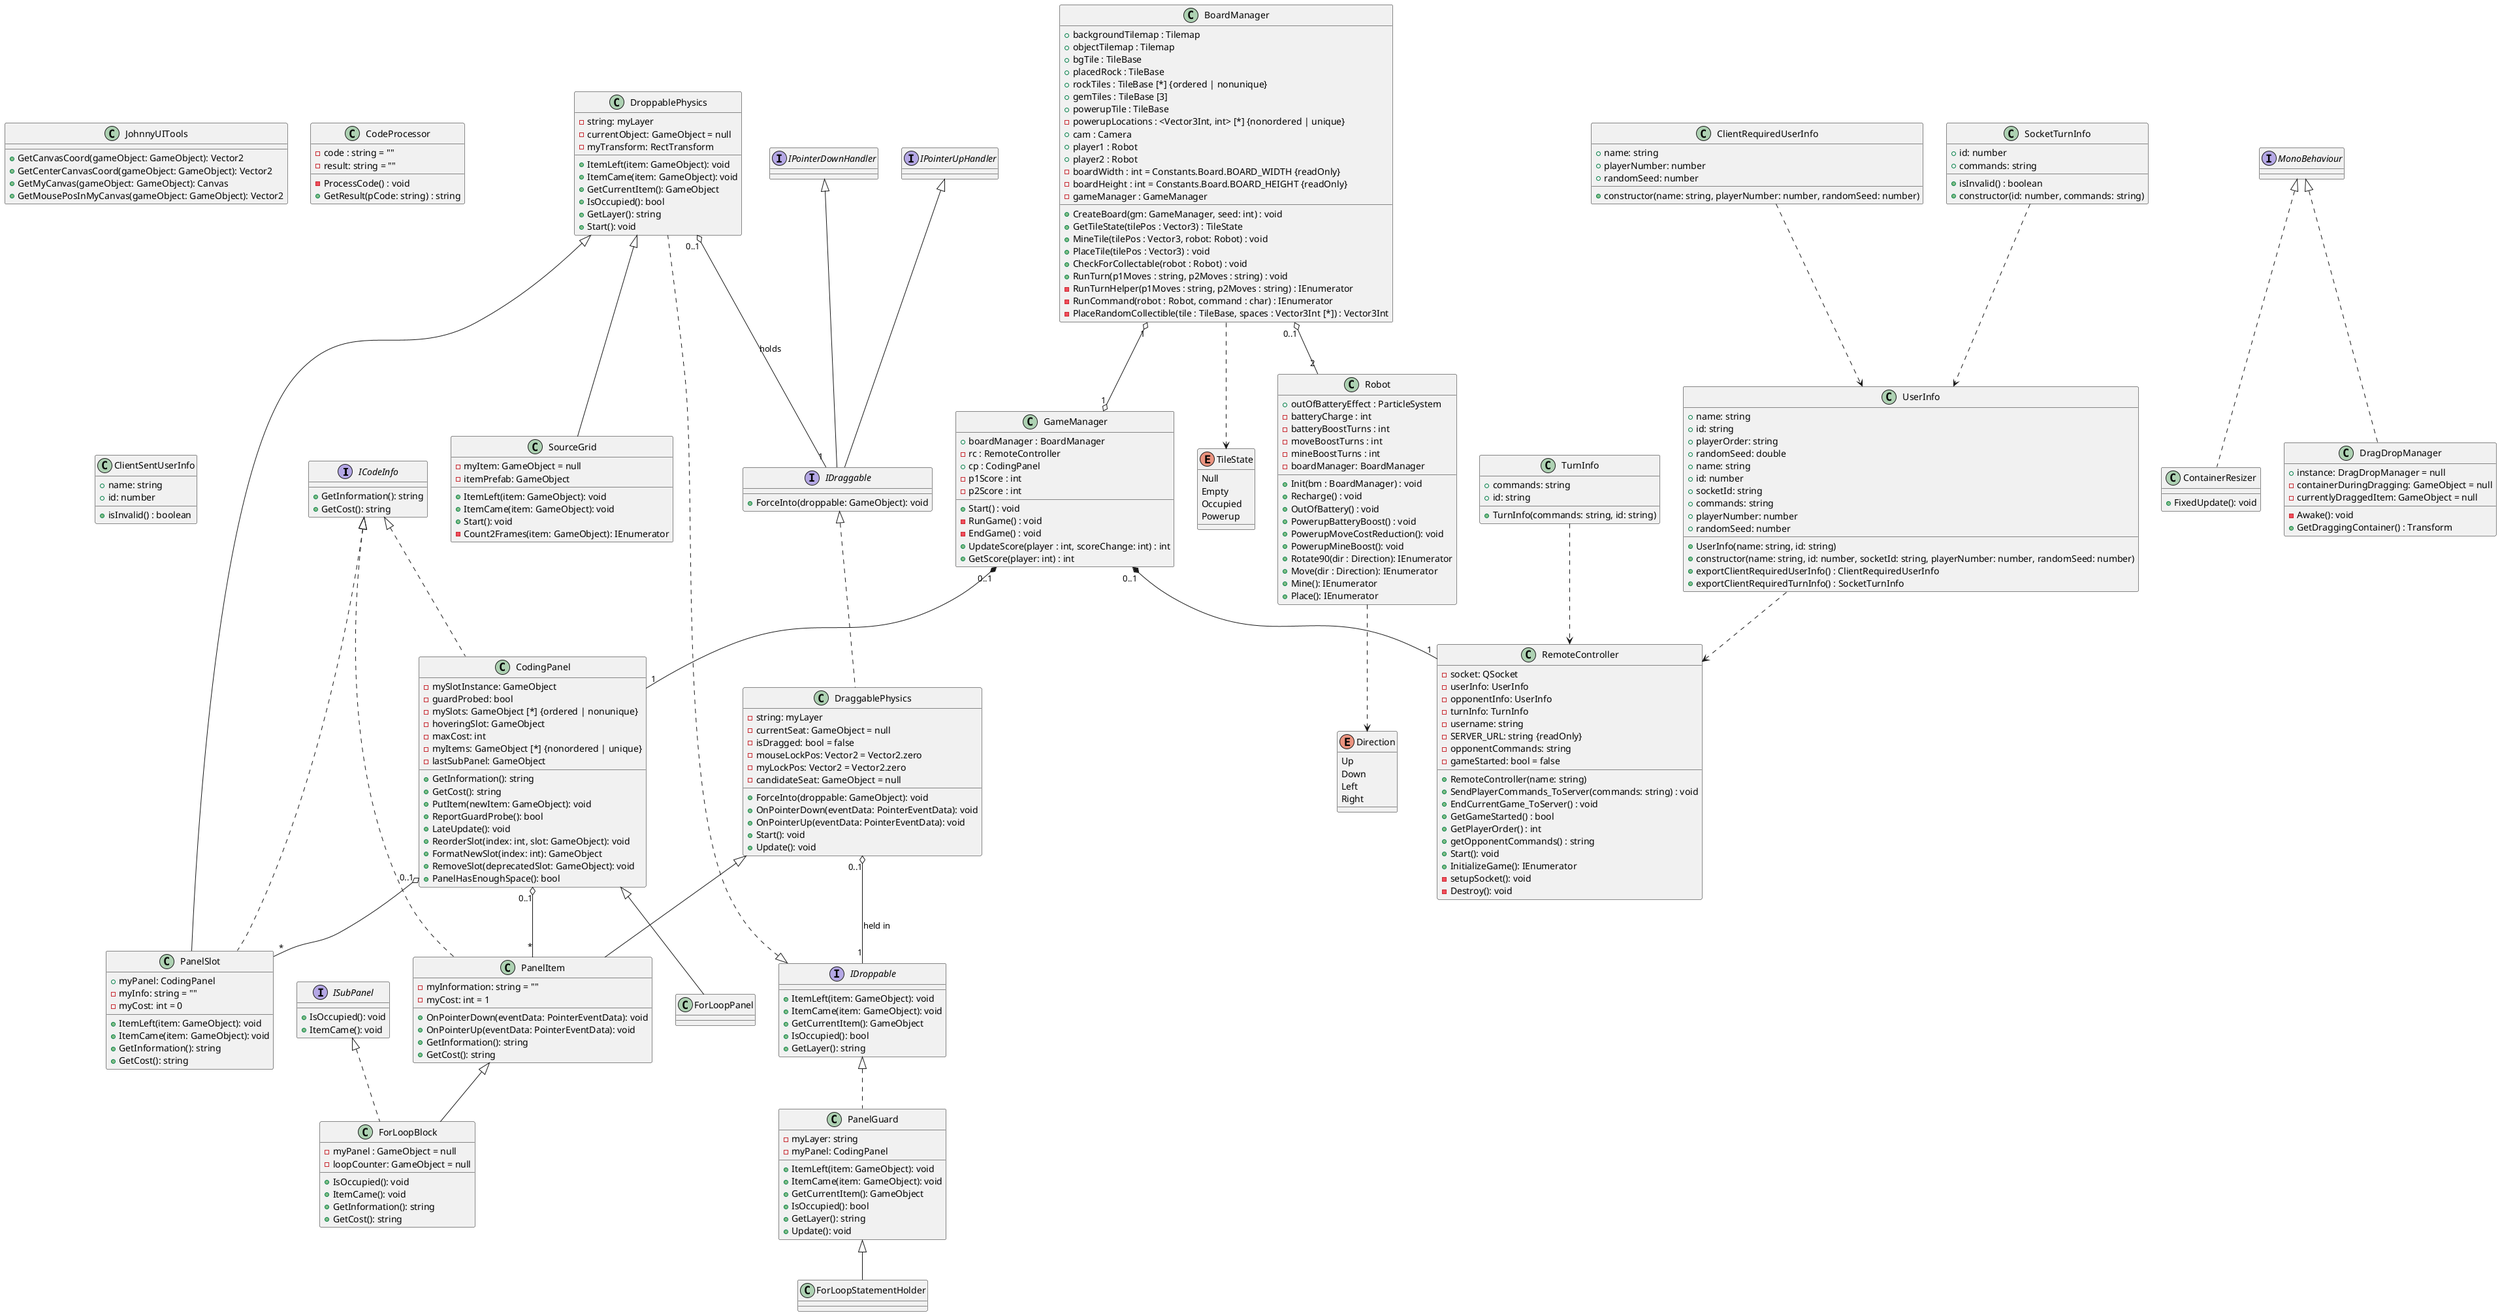 @startuml project_class_diagram 

' Interfaces

interface ICodeInfo {
    + GetInformation(): string
    + GetCost(): string
}

interface IDraggable implements IPointerDownHandler, IPointerUpHandler {
    + ForceInto(droppable: GameObject): void
}

interface IDroppable {
    + ItemLeft(item: GameObject): void
    + ItemCame(item: GameObject): void
    + GetCurrentItem(): GameObject
    + IsOccupied(): bool
    + GetLayer(): string
}

interface ISubPanel {
    + IsOccupied(): void
    + ItemCame(): void
}

' Physical Layer

' also implements MonoBehaviour
class DraggablePhysics implements IDraggable {
    - string: myLayer
    - currentSeat: GameObject = null
    - isDragged: bool = false
    - mouseLockPos: Vector2 = Vector2.zero
    - myLockPos: Vector2 = Vector2.zero
    - candidateSeat: GameObject = null
    + ForceInto(droppable: GameObject): void
    + OnPointerDown(eventData: PointerEventData): void
    + OnPointerUp(eventData: PointerEventData): void
    + Start(): void
    + Update(): void
}
DraggablePhysics "0..1" o-- "1" IDroppable : "held in"

' also implements MonoBehaviour
class DroppablePhysics implements IDroppable {
    - string: myLayer
    - currentObject: GameObject = null
    - myTransform: RectTransform
    + ItemLeft(item: GameObject): void
    + ItemCame(item: GameObject): void
    + GetCurrentItem(): GameObject
    + IsOccupied(): bool
    + GetLayer(): string
    + Start(): void
}
DroppablePhysics "0..1" o-- "1" IDraggable: "holds"

' Coding Panel Dependencies

class PanelSlot extends DroppablePhysics implements ICodeInfo {
    + myPanel: CodingPanel
    - myInfo: string = ""
    - myCost: int = 0
    + ItemLeft(item: GameObject): void
    + ItemCame(item: GameObject): void
    + GetInformation(): string
    + GetCost(): string
}

class PanelItem extends DraggablePhysics implements ICodeInfo {
    - myInformation: string = ""
    - myCost: int = 1
    + OnPointerDown(eventData: PointerEventData): void
    + OnPointerUp(eventData: PointerEventData): void
    + GetInformation(): string
    + GetCost(): string
}

' also implements MonoBehaviour
class PanelGuard implements IDroppable {
    - myLayer: string
    - myPanel: CodingPanel
    + ItemLeft(item: GameObject): void
    + ItemCame(item: GameObject): void
    + GetCurrentItem(): GameObject
    + IsOccupied(): bool
    + GetLayer(): string
    + Update(): void
}

' Coding Panel

class SourceGrid extends DroppablePhysics {
    - myItem: GameObject = null
    - itemPrefab: GameObject
    + ItemLeft(item: GameObject): void
    + ItemCame(item: GameObject): void
    + Start(): void
    - Count2Frames(item: GameObject): IEnumerator
}

' also implements MonoBehaviour
class CodingPanel implements ICodeInfo {
    - mySlotInstance: GameObject
    - guardProbed: bool
    - mySlots: GameObject [*] {ordered | nonunique}
    - hoveringSlot: GameObject
    - maxCost: int
    - myItems: GameObject [*] {nonordered | unique}
    - lastSubPanel: GameObject
    + GetInformation(): string
    + GetCost(): string
    + PutItem(newItem: GameObject): void
    + ReportGuardProbe(): bool
    + LateUpdate(): void
    + ReorderSlot(index: int, slot: GameObject): void
    + FormatNewSlot(index: int): GameObject
    + RemoveSlot(deprecatedSlot: GameObject): void
    + PanelHasEnoughSpace(): bool
}
CodingPanel "0..1" o-- "*" PanelSlot
CodingPanel "0..1" o-- "*" PanelItem

' For Loop Blocks

class ForLoopBlock extends PanelItem implements ISubPanel {
    - myPanel : GameObject = null
    - loopCounter: GameObject = null
    + IsOccupied(): void
    + ItemCame(): void
    + GetInformation(): string
    + GetCost(): string
}

class ForLoopPanel extends CodingPanel {}

class ForLoopStatementHolder extends PanelGuard {}

' Utils / Other

class ContainerResizer implements MonoBehaviour {
    + FixedUpdate(): void
}

class JohnnyUITools {
    + GetCanvasCoord(gameObject: GameObject): Vector2
    + GetCenterCanvasCoord(gameObject: GameObject): Vector2
    + GetMyCanvas(gameObject: GameObject): Canvas
    + GetMousePosInMyCanvas(gameObject: GameObject): Vector2
}

class DragDropManager implements MonoBehaviour {
    + instance: DragDropManager = null
    - containerDuringDragging: GameObject = null
    - currentlyDraggedItem: GameObject = null
    - Awake(): void
    + GetDraggingContainer() : Transform
}


' Robot

enum Direction {
    Up
    Down
    Left
    Right
}
Robot ..> Direction

' also implements MonoBehaviour
class Robot {
    + outOfBatteryEffect : ParticleSystem
    - batteryCharge : int
    - batteryBoostTurns : int
    - moveBoostTurns : int
    - mineBoostTurns : int
    - boardManager: BoardManager
    + Init(bm : BoardManager) : void
    + Recharge() : void
    + OutOfBattery() : void
    + PowerupBatteryBoost() : void
    + PowerupMoveCostReduction(): void
    + PowerupMineBoost(): void
    + Rotate90(dir : Direction): IEnumerator
    + Move(dir : Direction): IEnumerator
    + Mine(): IEnumerator
    + Place(): IEnumerator
}

' BoardManager

enum TileState {
    Null
    Empty
    Occupied
    Powerup
}
BoardManager ..> TileState

' also implements MonoBehaviour
class BoardManager {
    + backgroundTilemap : Tilemap
    + objectTilemap : Tilemap
    + bgTile : TileBase
    + placedRock : TileBase
    + rockTiles : TileBase [*] {ordered | nonunique}
    + gemTiles : TileBase [3]
    + powerupTile : TileBase
    - powerupLocations : <Vector3Int, int> [*] {nonordered | unique}
    + cam : Camera
    + player1 : Robot
    + player2 : Robot
    - boardWidth : int = Constants.Board.BOARD_WIDTH {readOnly}
    - boardHeight : int = Constants.Board.BOARD_HEIGHT {readOnly}
    - gameManager : GameManager
    + CreateBoard(gm: GameManager, seed: int) : void
    + GetTileState(tilePos : Vector3) : TileState
    + MineTile(tilePos : Vector3, robot: Robot) : void
    + PlaceTile(tilePos : Vector3) : void
    + CheckForCollectable(robot : Robot) : void
    + RunTurn(p1Moves : string, p2Moves : string) : void
    - RunTurnHelper(p1Moves : string, p2Moves : string) : IEnumerator
    - RunCommand(robot : Robot, command : char) : IEnumerator
    - PlaceRandomCollectible(tile : TileBase, spaces : Vector3Int [*]) : Vector3Int
}
BoardManager "0..1" o-- "2" Robot
BoardManager "1" o--o "1" GameManager

' GameManager

' also implements MonoBehaviour
class GameManager {
    + boardManager : BoardManager
    - rc : RemoteController
    + cp : CodingPanel
    - p1Score : int
    - p2Score : int
    + Start() : void
    - RunGame() : void
    - EndGame() : void
    + UpdateScore(player : int, scoreChange: int) : int
    + GetScore(player: int) : int
}
GameManager "0..1" *-- "1" RemoteController
GameManager "0..1" *-- "1" CodingPanel

' CodeProcessor

class CodeProcessor {
    - code : string = ""
    - result: string = ""
    - ProcessCode() : void
    + GetResult(pCode: string) : string
}

' Remote Info Classes

class UserInfo {
    + name: string
    + id: string
    + playerOrder: string
    + randomSeed: double
    + UserInfo(name: string, id: string)
}
UserInfo ..> RemoteController

class TurnInfo {
    + commands: string
    + id: string
    + TurnInfo(commands: string, id: string)
}
TurnInfo ..> RemoteController

' RemoteController

class RemoteController {
    - socket: QSocket
    - userInfo: UserInfo
    - opponentInfo: UserInfo
    - turnInfo: TurnInfo
    - username: string
    - SERVER_URL: string {readOnly}
    - opponentCommands: string
    - gameStarted: bool = false
    + RemoteController(name: string)
    + SendPlayerCommands_ToServer(commands: string) : void
    + EndCurrentGame_ToServer() : void
    + GetGameStarted() : bool
    + GetPlayerOrder() : int
    + getOpponentCommands() : string
    + Start(): void
    + InitializeGame(): IEnumerator
    - setupSocket(): void
    - Destroy(): void
}


' User Info Classes

class UserInfo {
    + name: string
    + id: number
    + socketId: string
    + commands: string
    + playerNumber: number
    + randomSeed: number
    + constructor(name: string, id: number, socketId: string, playerNumber: number, randomSeed: number)
    + exportClientRequiredUserInfo() : ClientRequiredUserInfo
    + exportClientRequiredTurnInfo() : SocketTurnInfo
}

class ClientRequiredUserInfo {
    + name: string
    + playerNumber: number
    + randomSeed: number
    + constructor(name: string, playerNumber: number, randomSeed: number)
}
ClientRequiredUserInfo ..> UserInfo

class ClientSentUserInfo {
    + name: string
    + id: number
    + isInvalid() : boolean
}

class SocketTurnInfo {
    + id: number
    + commands: string
    + isInvalid() : boolean
    + constructor(id: number, commands: string)
}
SocketTurnInfo ..> UserInfo

@enduml 
